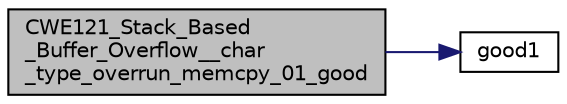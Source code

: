digraph "CWE121_Stack_Based_Buffer_Overflow__char_type_overrun_memcpy_01_good"
{
 // LATEX_PDF_SIZE
  edge [fontname="Helvetica",fontsize="10",labelfontname="Helvetica",labelfontsize="10"];
  node [fontname="Helvetica",fontsize="10",shape=record];
  rankdir="LR";
  Node1 [label="CWE121_Stack_Based\l_Buffer_Overflow__char\l_type_overrun_memcpy_01_good",height=0.2,width=0.4,color="black", fillcolor="grey75", style="filled", fontcolor="black",tooltip=" "];
  Node1 -> Node2 [color="midnightblue",fontsize="10",style="solid",fontname="Helvetica"];
  Node2 [label="good1",height=0.2,width=0.4,color="black", fillcolor="white", style="filled",URL="$CWE121__Stack__Based__Buffer__Overflow____char__type__overrun__memcpy__01_8c.html#a3a3172b24f87506b91a0722813a7d617",tooltip=" "];
}
